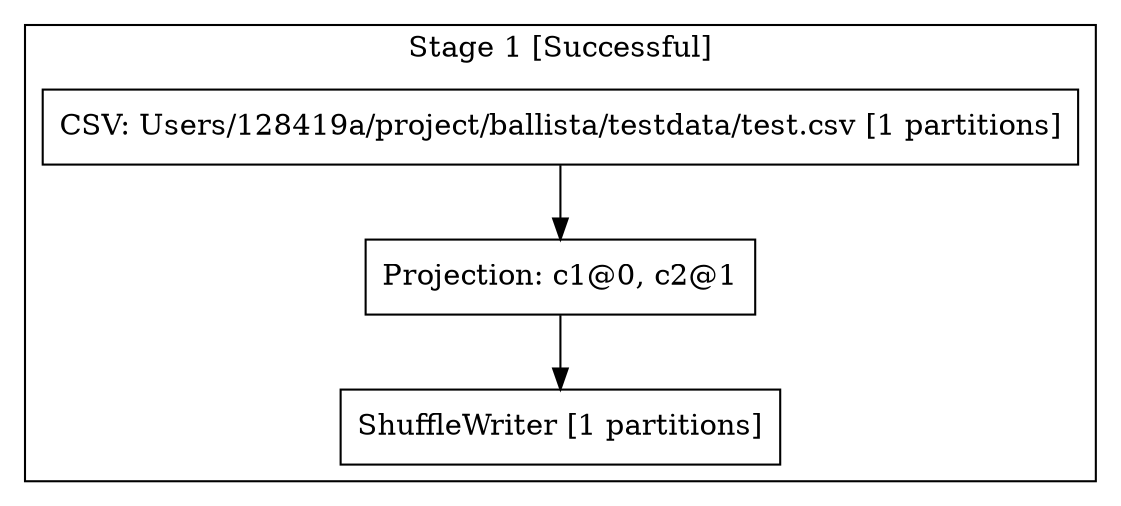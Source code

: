 digraph G {
	subgraph cluster0 {
		label = "Stage 1 [Successful]";
		stage_1_0 [shape=box, label="ShuffleWriter [1 partitions]"]
		stage_1_0_0 [shape=box, label="Projection: c1@0, c2@1"]
		stage_1_0_0_0 [shape=box, label="CSV: Users/128419a/project/ballista/testdata/test.csv [1 partitions]"]
		stage_1_0_0_0 -> stage_1_0_0
		stage_1_0_0 -> stage_1_0
	}
}

